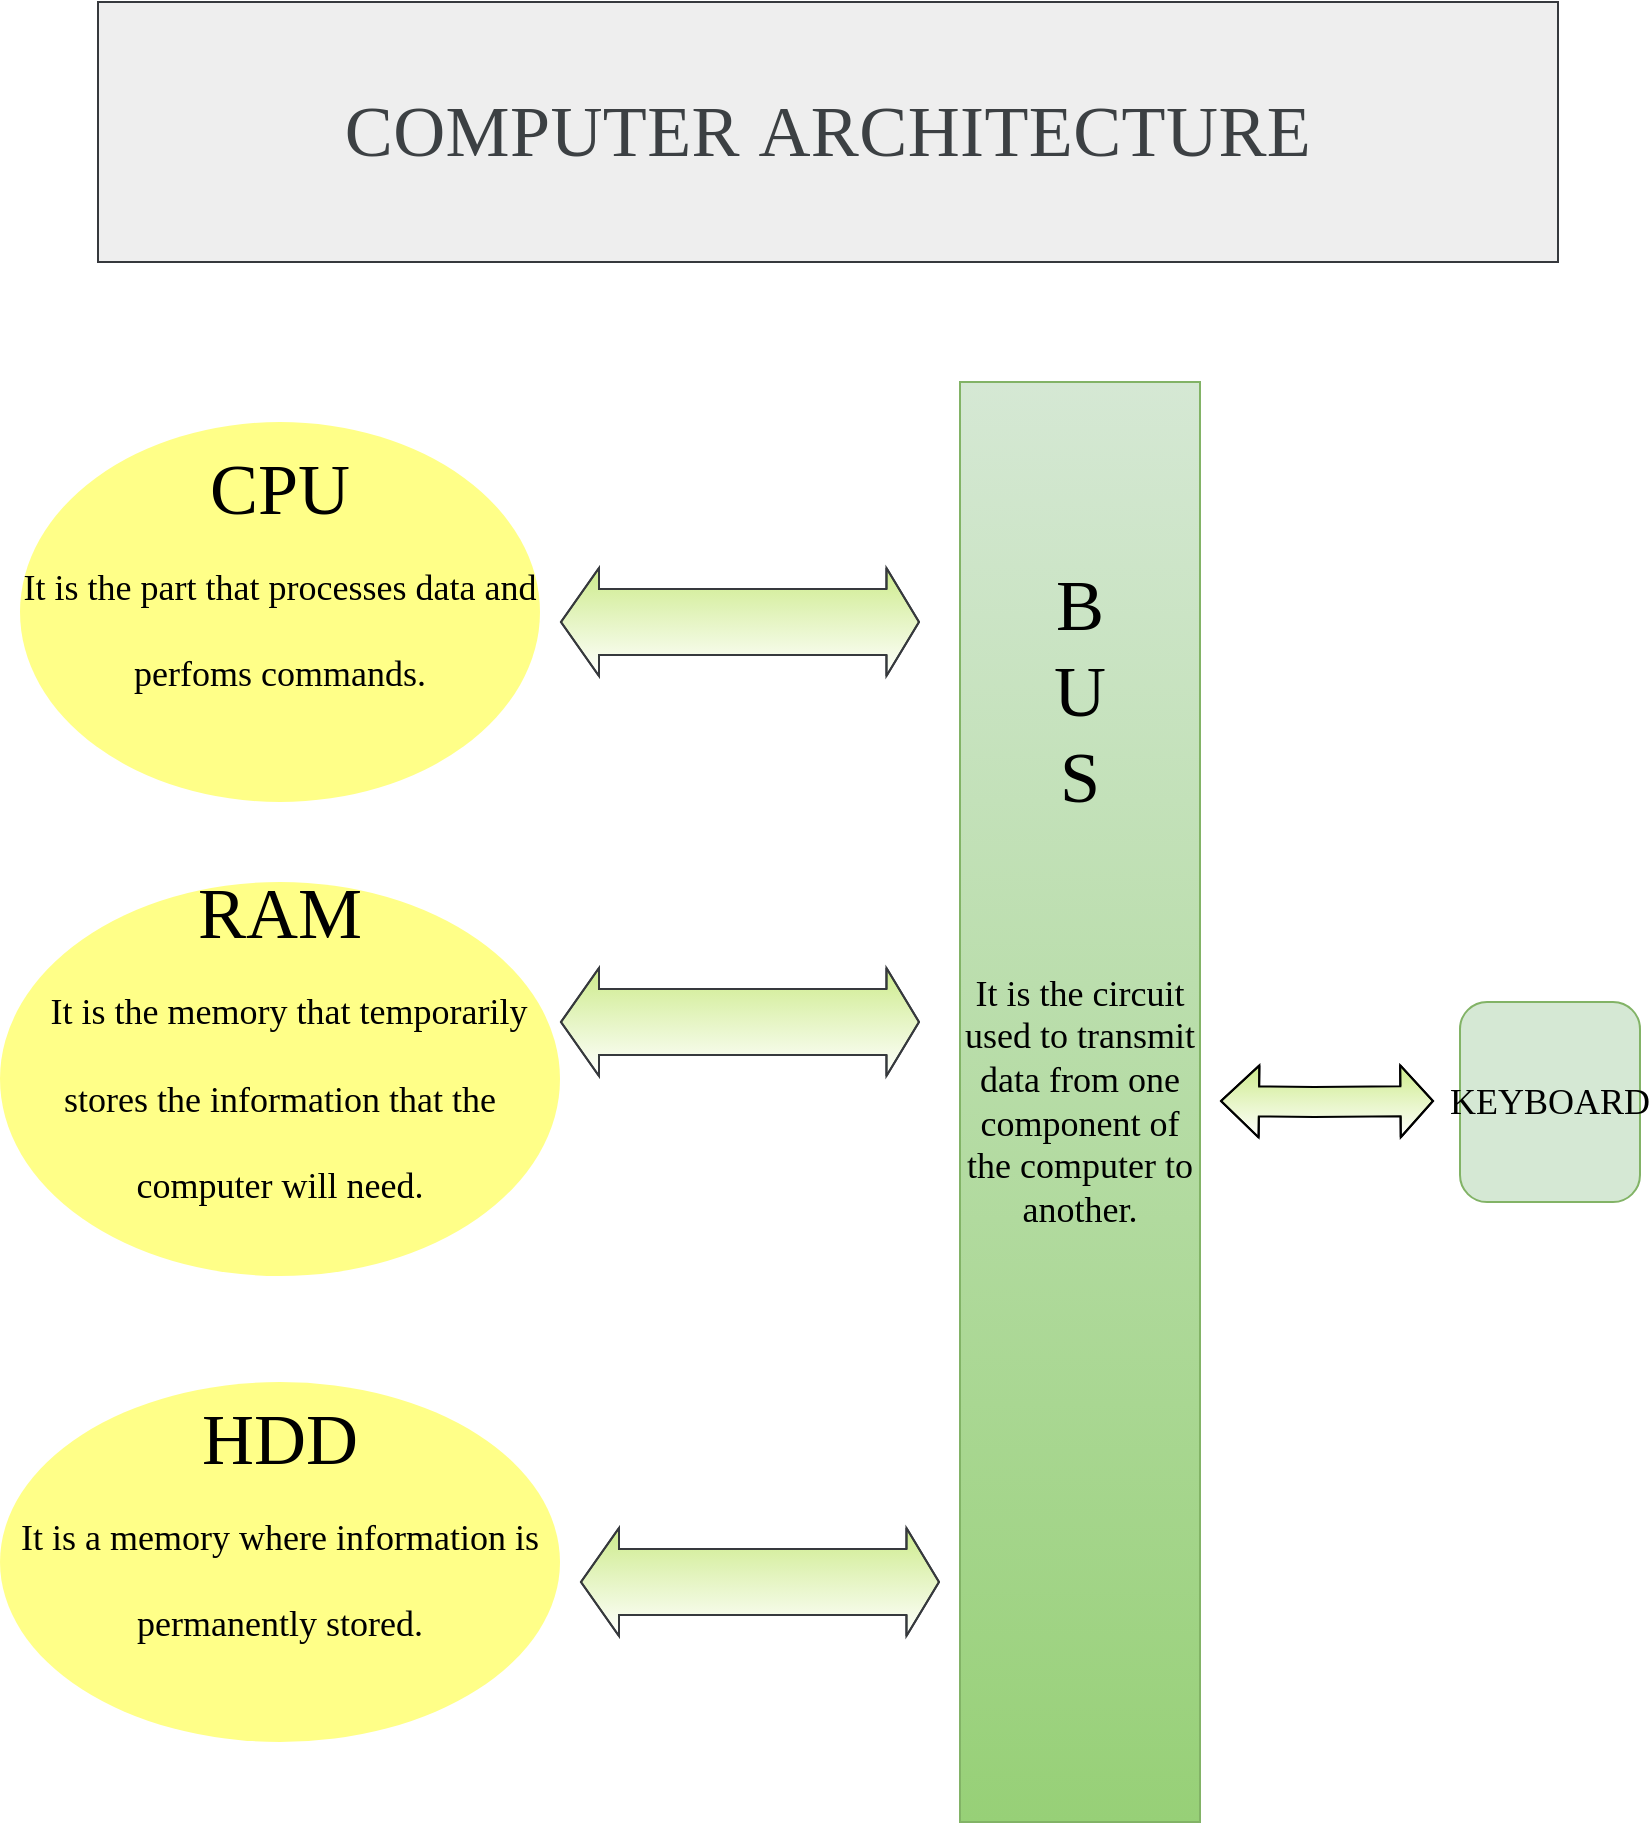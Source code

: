 <mxfile version="19.0.3" type="github">
  <diagram id="kFqgWBXfpyE2UBPLjS9D" name="Page-1">
    <mxGraphModel dx="1210" dy="606" grid="1" gridSize="10" guides="1" tooltips="1" connect="1" arrows="1" fold="1" page="1" pageScale="1" pageWidth="827" pageHeight="1169" math="0" shadow="0">
      <root>
        <mxCell id="0" />
        <mxCell id="1" parent="0" />
        <mxCell id="-IwtdAEwMymeI9Z9i5rc-1" value="&lt;div style=&quot;&quot;&gt;&lt;span style=&quot;background-color: initial; letter-spacing: 0.2px;&quot;&gt;&lt;font style=&quot;font-size: 36px;&quot; color=&quot;#3c4043&quot;&gt;COMPUTER&amp;nbsp;ARCHITECTURE&lt;/font&gt;&lt;/span&gt;&lt;/div&gt;" style="text;html=1;fillColor=#eeeeee;align=center;verticalAlign=middle;whiteSpace=wrap;rounded=0;strokeColor=#36393d;fontStyle=0;fontFamily=Tahoma;" parent="1" vertex="1">
          <mxGeometry x="49" y="50" width="730" height="130" as="geometry" />
        </mxCell>
        <mxCell id="-IwtdAEwMymeI9Z9i5rc-2" value="CPU&lt;br&gt;&lt;font style=&quot;font-size: 18px;&quot;&gt;It is the part that processes data and perfoms commands.&lt;/font&gt;&lt;br&gt;&lt;pre style=&quot;text-align: left; unicode-bidi: isolate; line-height: 36px; border: none; padding: 2px 0.14em 2px 0px; position: relative; margin-top: -2px; margin-bottom: -2px; resize: none; font-family: inherit; overflow: hidden; width: 270.02px; overflow-wrap: break-word; color: rgb(32, 33, 36);&quot; dir=&quot;ltr&quot; id=&quot;tw-target-text&quot; data-placeholder=&quot;Translation&quot; class=&quot;tw-data-text tw-text-large tw-ta&quot;&gt;&lt;br&gt;&lt;/pre&gt;" style="ellipse;whiteSpace=wrap;html=1;fontFamily=Tahoma;fontSize=36;horizontal=1;fillColor=#ffff88;strokeColor=none;" parent="1" vertex="1">
          <mxGeometry x="10" y="260" width="260" height="190" as="geometry" />
        </mxCell>
        <mxCell id="-IwtdAEwMymeI9Z9i5rc-3" value="RAM&lt;br&gt;&lt;span style=&quot;font-size: 18px;&quot;&gt;&amp;nbsp; It is the memory that temporarily stores the information that the computer will need.&lt;/span&gt;&lt;br&gt;&lt;pre style=&quot;text-align: left; unicode-bidi: isolate; line-height: 36px; border: none; padding: 2px 0.14em 2px 0px; position: relative; margin-top: -2px; margin-bottom: -2px; resize: none; font-family: inherit; overflow: hidden; width: 270.02px; overflow-wrap: break-word; color: rgb(32, 33, 36);&quot; dir=&quot;ltr&quot; id=&quot;tw-target-text&quot; data-placeholder=&quot;Translation&quot; class=&quot;tw-data-text tw-text-large tw-ta&quot;&gt;&lt;br&gt;&lt;/pre&gt;" style="ellipse;whiteSpace=wrap;html=1;fontFamily=Tahoma;fontSize=36;horizontal=1;fillColor=#ffff88;strokeColor=none;" parent="1" vertex="1">
          <mxGeometry y="490" width="280" height="197" as="geometry" />
        </mxCell>
        <mxCell id="-IwtdAEwMymeI9Z9i5rc-4" value="HDD&lt;br&gt;&lt;font style=&quot;font-size: 18px;&quot;&gt;It is a memory where information is permanently stored.&lt;/font&gt;&lt;br&gt;&lt;pre style=&quot;text-align: left; unicode-bidi: isolate; line-height: 36px; border: none; padding: 2px 0.14em 2px 0px; position: relative; margin-top: -2px; margin-bottom: -2px; resize: none; font-family: inherit; overflow: hidden; width: 270.02px; overflow-wrap: break-word; color: rgb(32, 33, 36);&quot; dir=&quot;ltr&quot; id=&quot;tw-target-text&quot; data-placeholder=&quot;Translation&quot; class=&quot;tw-data-text tw-text-large tw-ta&quot;&gt;&lt;br&gt;&lt;/pre&gt;" style="ellipse;whiteSpace=wrap;html=1;fontFamily=Tahoma;fontSize=36;horizontal=1;fillColor=#ffff88;strokeColor=none;" parent="1" vertex="1">
          <mxGeometry y="740" width="280" height="180" as="geometry" />
        </mxCell>
        <mxCell id="-IwtdAEwMymeI9Z9i5rc-6" value="" style="shape=flexArrow;endArrow=classic;startArrow=classic;html=1;rounded=0;fontFamily=Tahoma;fontSize=18;fillColor=#cdeb8b;strokeColor=#36393d;width=33;endSize=5.09;gradientColor=#ffffff;" parent="1" edge="1">
          <mxGeometry width="100" height="100" relative="1" as="geometry">
            <mxPoint x="280" y="360" as="sourcePoint" />
            <mxPoint x="460" y="360" as="targetPoint" />
            <Array as="points">
              <mxPoint x="360" y="360" />
              <mxPoint x="420" y="360" />
            </Array>
          </mxGeometry>
        </mxCell>
        <mxCell id="-IwtdAEwMymeI9Z9i5rc-10" value="&lt;div style=&quot;&quot;&gt;&lt;/div&gt;&lt;font style=&quot;&quot;&gt;&lt;font style=&quot;font-size: 18px;&quot;&gt;It is the circuit used to transmit data from one component of the computer to another.&lt;/font&gt;&lt;br&gt;&lt;/font&gt;" style="rounded=0;whiteSpace=wrap;html=1;fontFamily=Tahoma;fontSize=18;fillColor=#d5e8d4;strokeColor=#82b366;gradientColor=#97d077;" parent="1" vertex="1">
          <mxGeometry x="480" y="240" width="120" height="720" as="geometry" />
        </mxCell>
        <mxCell id="-IwtdAEwMymeI9Z9i5rc-11" value="&lt;div style=&quot;font-size: 18px;&quot;&gt;&lt;span style=&quot;font-size: 36px; background-color: initial;&quot;&gt;B&lt;/span&gt;&lt;/div&gt;U&lt;br&gt;S" style="text;html=1;strokeColor=none;fillColor=none;align=center;verticalAlign=middle;whiteSpace=wrap;rounded=0;fontFamily=Tahoma;fontSize=36;" parent="1" vertex="1">
          <mxGeometry x="510" y="310" width="60" height="170" as="geometry" />
        </mxCell>
        <mxCell id="-IwtdAEwMymeI9Z9i5rc-13" value="" style="shape=flexArrow;endArrow=classic;startArrow=classic;html=1;rounded=0;fontFamily=Tahoma;fontSize=18;fillColor=#cdeb8b;strokeColor=default;width=15;endSize=5.09;gradientColor=#ffffff;" parent="1" edge="1">
          <mxGeometry width="100" height="100" relative="1" as="geometry">
            <mxPoint x="610" y="599.5" as="sourcePoint" />
            <mxPoint x="717" y="599.5" as="targetPoint" />
            <Array as="points">
              <mxPoint x="657" y="600" />
            </Array>
          </mxGeometry>
        </mxCell>
        <mxCell id="-IwtdAEwMymeI9Z9i5rc-14" value="KEYBOARD" style="rounded=1;whiteSpace=wrap;html=1;fontFamily=Tahoma;fontSize=18;strokeColor=#82b366;fillColor=#d5e8d4;" parent="1" vertex="1">
          <mxGeometry x="730" y="550" width="90" height="100" as="geometry" />
        </mxCell>
        <mxCell id="h6GzgnAGYp7NEniSnFDI-2" value="" style="shape=flexArrow;endArrow=classic;startArrow=classic;html=1;rounded=0;fontFamily=Tahoma;fontSize=18;fillColor=#cdeb8b;strokeColor=#36393d;width=33;endSize=5.09;gradientColor=#ffffff;" edge="1" parent="1">
          <mxGeometry width="100" height="100" relative="1" as="geometry">
            <mxPoint x="280" y="560" as="sourcePoint" />
            <mxPoint x="460" y="560" as="targetPoint" />
            <Array as="points">
              <mxPoint x="360" y="560" />
              <mxPoint x="420" y="560" />
            </Array>
          </mxGeometry>
        </mxCell>
        <mxCell id="h6GzgnAGYp7NEniSnFDI-3" value="" style="shape=flexArrow;endArrow=classic;startArrow=classic;html=1;rounded=0;fontFamily=Tahoma;fontSize=18;fillColor=#cdeb8b;strokeColor=#36393d;width=33;endSize=5.09;gradientColor=#ffffff;" edge="1" parent="1">
          <mxGeometry width="100" height="100" relative="1" as="geometry">
            <mxPoint x="290" y="840" as="sourcePoint" />
            <mxPoint x="470" y="840" as="targetPoint" />
            <Array as="points">
              <mxPoint x="370" y="840" />
              <mxPoint x="430" y="840" />
            </Array>
          </mxGeometry>
        </mxCell>
      </root>
    </mxGraphModel>
  </diagram>
</mxfile>
